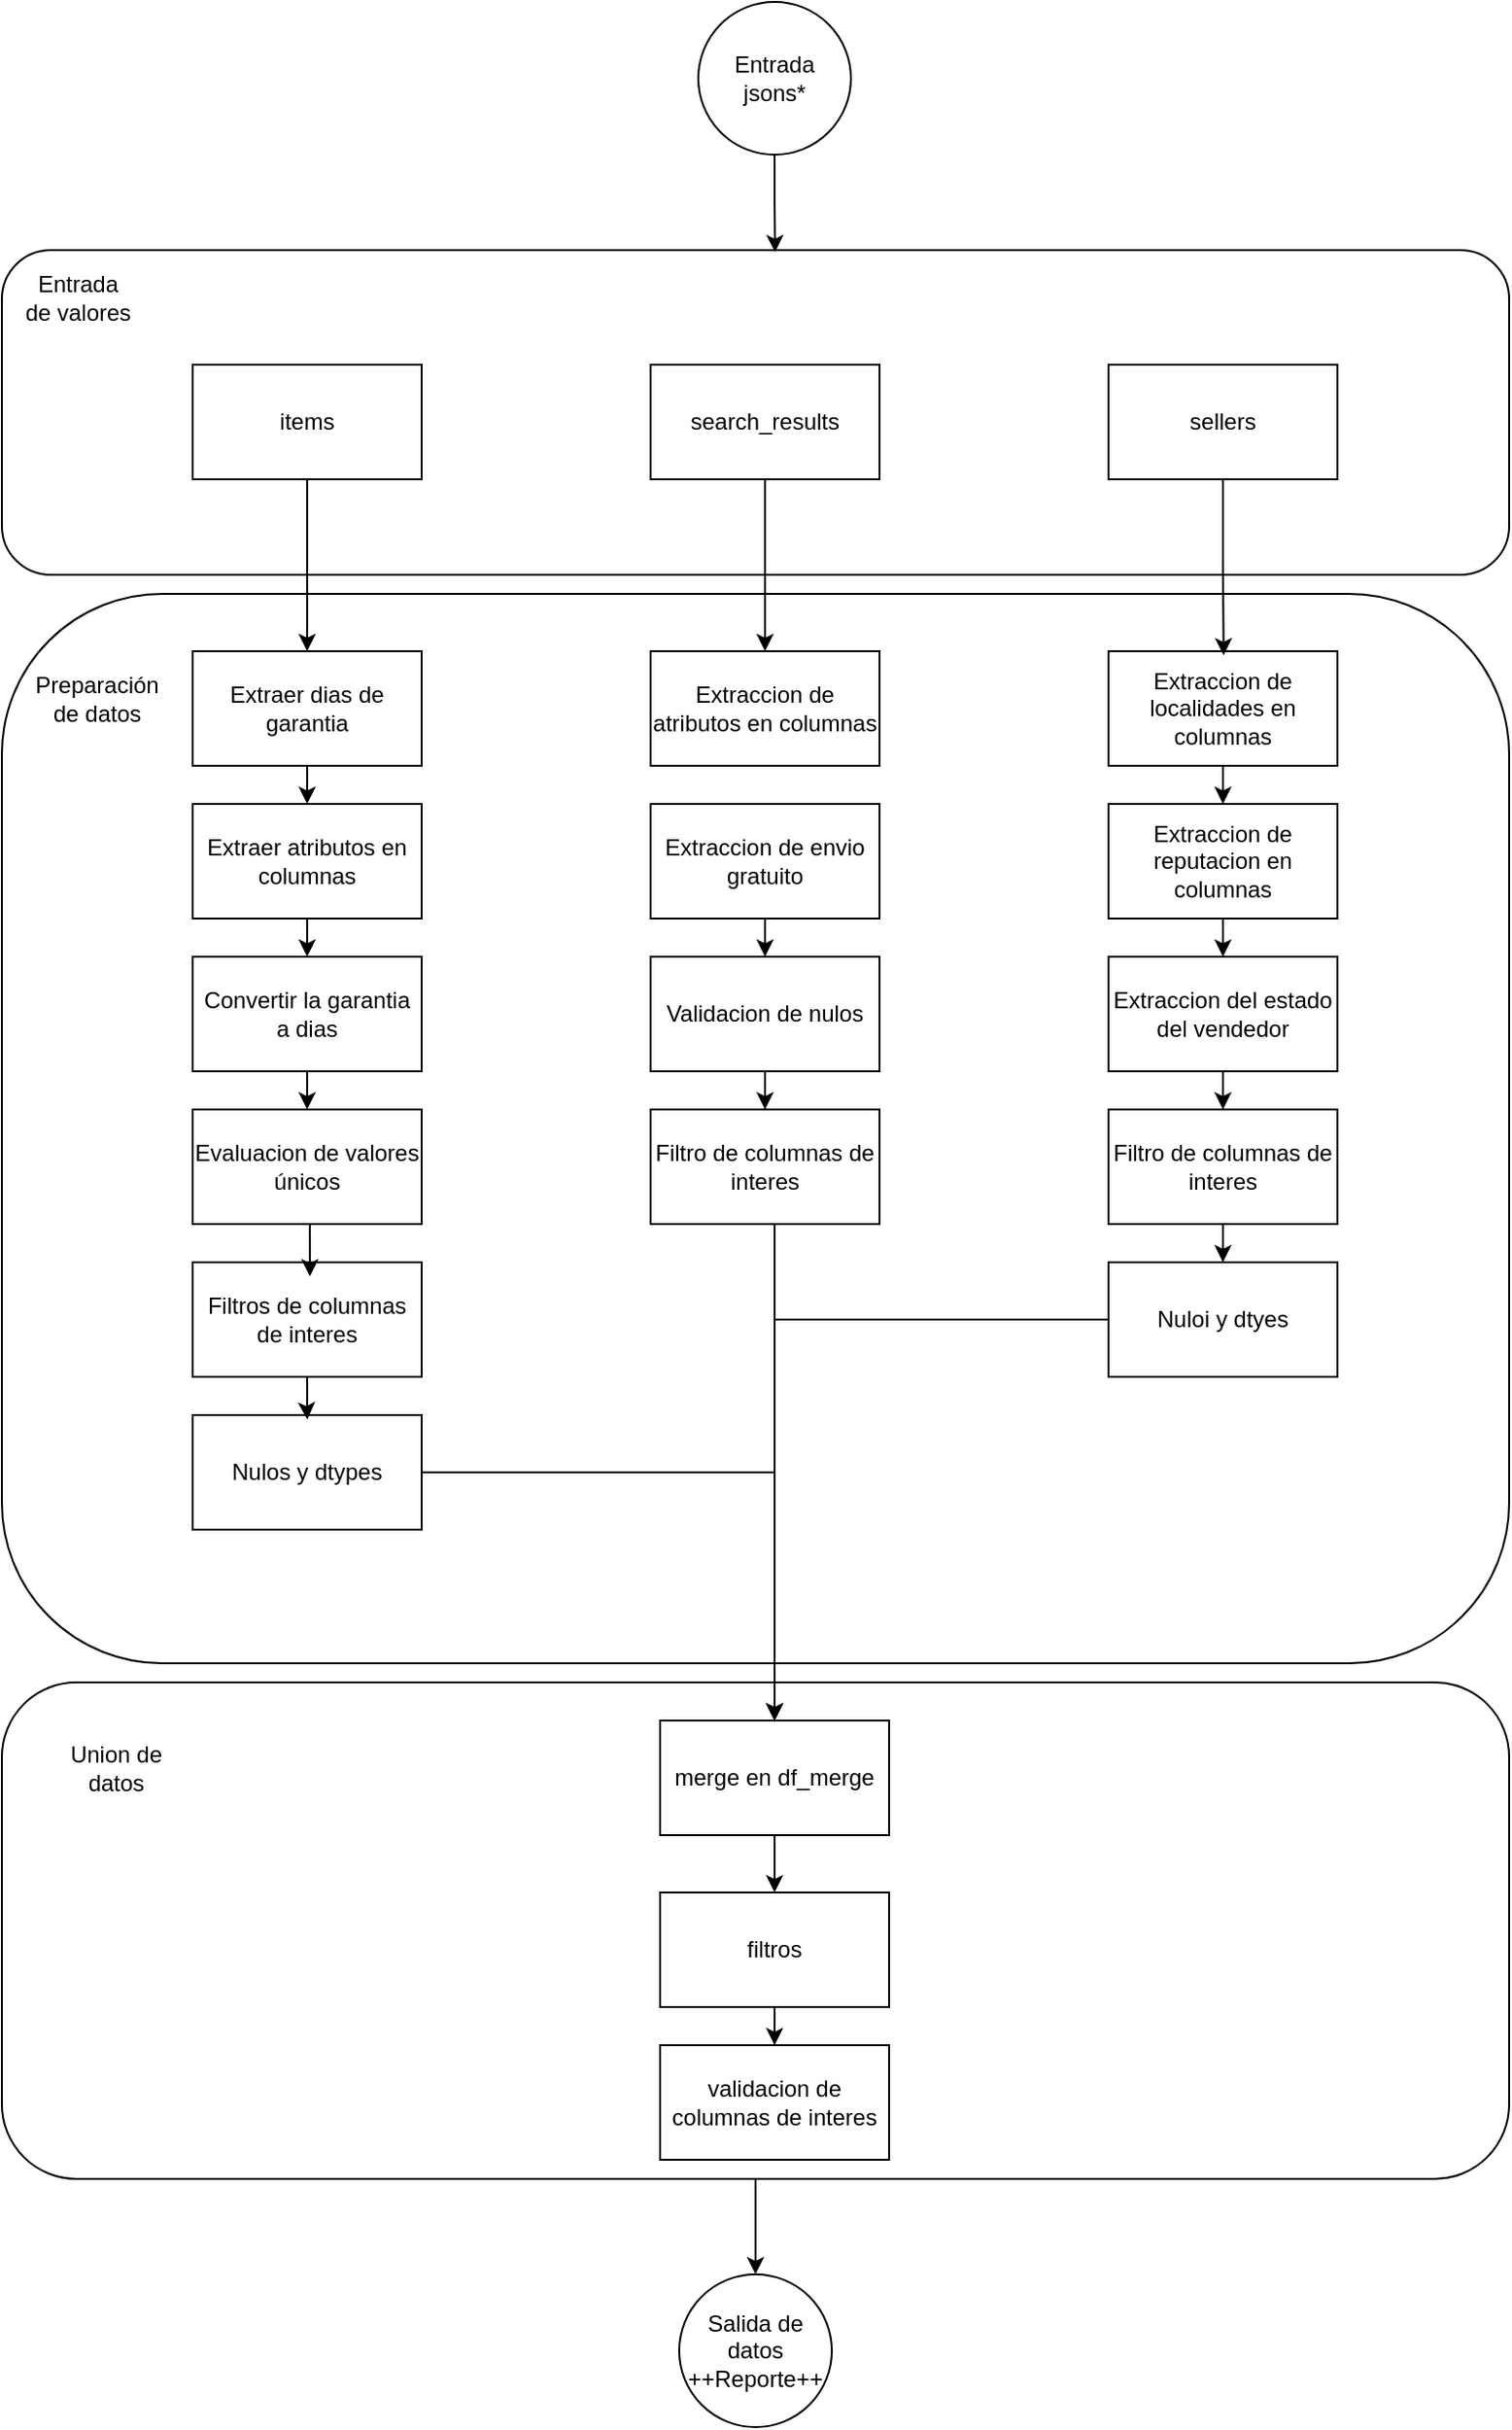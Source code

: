 <mxfile version="24.7.8">
  <diagram name="Page-1" id="H6vTSnC37a5MrerZ-615">
    <mxGraphModel dx="3585" dy="3250" grid="1" gridSize="10" guides="1" tooltips="1" connect="1" arrows="1" fold="1" page="1" pageScale="1" pageWidth="850" pageHeight="1100" math="0" shadow="0">
      <root>
        <mxCell id="0" />
        <mxCell id="1" parent="0" />
        <mxCell id="qr5-4PPlX9GTouIv7q53-56" style="edgeStyle=orthogonalEdgeStyle;rounded=0;orthogonalLoop=1;jettySize=auto;html=1;" edge="1" parent="1" source="qr5-4PPlX9GTouIv7q53-51" target="qr5-4PPlX9GTouIv7q53-53">
          <mxGeometry relative="1" as="geometry" />
        </mxCell>
        <mxCell id="qr5-4PPlX9GTouIv7q53-51" value="" style="rounded=1;whiteSpace=wrap;html=1;" vertex="1" parent="1">
          <mxGeometry x="20" y="870" width="790" height="260" as="geometry" />
        </mxCell>
        <mxCell id="qr5-4PPlX9GTouIv7q53-24" value="" style="rounded=1;whiteSpace=wrap;html=1;" vertex="1" parent="1">
          <mxGeometry x="20" y="300" width="790" height="560" as="geometry" />
        </mxCell>
        <mxCell id="qr5-4PPlX9GTouIv7q53-4" value="" style="rounded=1;whiteSpace=wrap;html=1;" vertex="1" parent="1">
          <mxGeometry x="20" y="120" width="790" height="170" as="geometry" />
        </mxCell>
        <mxCell id="qr5-4PPlX9GTouIv7q53-26" style="edgeStyle=orthogonalEdgeStyle;rounded=0;orthogonalLoop=1;jettySize=auto;html=1;" edge="1" parent="1" source="qr5-4PPlX9GTouIv7q53-1" target="qr5-4PPlX9GTouIv7q53-6">
          <mxGeometry relative="1" as="geometry" />
        </mxCell>
        <mxCell id="qr5-4PPlX9GTouIv7q53-1" value="items" style="rounded=0;whiteSpace=wrap;html=1;" vertex="1" parent="1">
          <mxGeometry x="120" y="180" width="120" height="60" as="geometry" />
        </mxCell>
        <mxCell id="qr5-4PPlX9GTouIv7q53-33" style="edgeStyle=orthogonalEdgeStyle;rounded=0;orthogonalLoop=1;jettySize=auto;html=1;" edge="1" parent="1" source="qr5-4PPlX9GTouIv7q53-2" target="qr5-4PPlX9GTouIv7q53-16">
          <mxGeometry relative="1" as="geometry" />
        </mxCell>
        <mxCell id="qr5-4PPlX9GTouIv7q53-2" value="search_results" style="rounded=0;whiteSpace=wrap;html=1;" vertex="1" parent="1">
          <mxGeometry x="360" y="180" width="120" height="60" as="geometry" />
        </mxCell>
        <mxCell id="qr5-4PPlX9GTouIv7q53-3" value="sellers" style="rounded=0;whiteSpace=wrap;html=1;" vertex="1" parent="1">
          <mxGeometry x="600" y="180" width="120" height="60" as="geometry" />
        </mxCell>
        <mxCell id="qr5-4PPlX9GTouIv7q53-5" value="Entrada de valores" style="text;html=1;align=center;verticalAlign=middle;whiteSpace=wrap;rounded=0;" vertex="1" parent="1">
          <mxGeometry x="30" y="130" width="60" height="30" as="geometry" />
        </mxCell>
        <mxCell id="qr5-4PPlX9GTouIv7q53-27" style="edgeStyle=orthogonalEdgeStyle;rounded=0;orthogonalLoop=1;jettySize=auto;html=1;exitX=0.5;exitY=1;exitDx=0;exitDy=0;entryX=0.5;entryY=0;entryDx=0;entryDy=0;" edge="1" parent="1" source="qr5-4PPlX9GTouIv7q53-6" target="qr5-4PPlX9GTouIv7q53-7">
          <mxGeometry relative="1" as="geometry" />
        </mxCell>
        <mxCell id="qr5-4PPlX9GTouIv7q53-6" value="Extraer dias de garantia" style="rounded=0;whiteSpace=wrap;html=1;" vertex="1" parent="1">
          <mxGeometry x="120" y="330" width="120" height="60" as="geometry" />
        </mxCell>
        <mxCell id="qr5-4PPlX9GTouIv7q53-28" style="edgeStyle=orthogonalEdgeStyle;rounded=0;orthogonalLoop=1;jettySize=auto;html=1;exitX=0.5;exitY=1;exitDx=0;exitDy=0;entryX=0.5;entryY=0;entryDx=0;entryDy=0;" edge="1" parent="1" source="qr5-4PPlX9GTouIv7q53-7" target="qr5-4PPlX9GTouIv7q53-10">
          <mxGeometry relative="1" as="geometry" />
        </mxCell>
        <mxCell id="qr5-4PPlX9GTouIv7q53-7" value="Extraer atributos en columnas" style="rounded=0;whiteSpace=wrap;html=1;" vertex="1" parent="1">
          <mxGeometry x="120" y="410" width="120" height="60" as="geometry" />
        </mxCell>
        <mxCell id="qr5-4PPlX9GTouIv7q53-8" value="Evaluacion de valores únicos" style="rounded=0;whiteSpace=wrap;html=1;" vertex="1" parent="1">
          <mxGeometry x="120" y="570" width="120" height="60" as="geometry" />
        </mxCell>
        <mxCell id="qr5-4PPlX9GTouIv7q53-34" style="edgeStyle=orthogonalEdgeStyle;rounded=0;orthogonalLoop=1;jettySize=auto;html=1;entryX=0.5;entryY=0;entryDx=0;entryDy=0;" edge="1" parent="1" source="qr5-4PPlX9GTouIv7q53-9" target="qr5-4PPlX9GTouIv7q53-17">
          <mxGeometry relative="1" as="geometry" />
        </mxCell>
        <mxCell id="qr5-4PPlX9GTouIv7q53-9" value="Extraccion de envio gratuito" style="rounded=0;whiteSpace=wrap;html=1;" vertex="1" parent="1">
          <mxGeometry x="360" y="410" width="120" height="60" as="geometry" />
        </mxCell>
        <mxCell id="qr5-4PPlX9GTouIv7q53-29" style="edgeStyle=orthogonalEdgeStyle;rounded=0;orthogonalLoop=1;jettySize=auto;html=1;exitX=0.5;exitY=1;exitDx=0;exitDy=0;entryX=0.5;entryY=0;entryDx=0;entryDy=0;" edge="1" parent="1" source="qr5-4PPlX9GTouIv7q53-10" target="qr5-4PPlX9GTouIv7q53-8">
          <mxGeometry relative="1" as="geometry" />
        </mxCell>
        <mxCell id="qr5-4PPlX9GTouIv7q53-10" value="Convertir la garantia a dias" style="rounded=0;whiteSpace=wrap;html=1;" vertex="1" parent="1">
          <mxGeometry x="120" y="490" width="120" height="60" as="geometry" />
        </mxCell>
        <mxCell id="qr5-4PPlX9GTouIv7q53-11" value="Filtros de columnas de interes" style="rounded=0;whiteSpace=wrap;html=1;" vertex="1" parent="1">
          <mxGeometry x="120" y="650" width="120" height="60" as="geometry" />
        </mxCell>
        <mxCell id="qr5-4PPlX9GTouIv7q53-50" style="edgeStyle=orthogonalEdgeStyle;rounded=0;orthogonalLoop=1;jettySize=auto;html=1;entryX=0.5;entryY=0;entryDx=0;entryDy=0;" edge="1" parent="1" source="qr5-4PPlX9GTouIv7q53-12" target="qr5-4PPlX9GTouIv7q53-42">
          <mxGeometry relative="1" as="geometry" />
        </mxCell>
        <mxCell id="qr5-4PPlX9GTouIv7q53-12" value="Nuloi y dtyes" style="rounded=0;whiteSpace=wrap;html=1;" vertex="1" parent="1">
          <mxGeometry x="600" y="650" width="120" height="60" as="geometry" />
        </mxCell>
        <mxCell id="qr5-4PPlX9GTouIv7q53-48" style="edgeStyle=orthogonalEdgeStyle;rounded=0;orthogonalLoop=1;jettySize=auto;html=1;entryX=0.5;entryY=0;entryDx=0;entryDy=0;" edge="1" parent="1" source="qr5-4PPlX9GTouIv7q53-13" target="qr5-4PPlX9GTouIv7q53-42">
          <mxGeometry relative="1" as="geometry" />
        </mxCell>
        <mxCell id="qr5-4PPlX9GTouIv7q53-13" value="Nulos y dtypes" style="rounded=0;whiteSpace=wrap;html=1;" vertex="1" parent="1">
          <mxGeometry x="120" y="730" width="120" height="60" as="geometry" />
        </mxCell>
        <mxCell id="qr5-4PPlX9GTouIv7q53-16" value="Extraccion de atributos en columnas" style="rounded=0;whiteSpace=wrap;html=1;" vertex="1" parent="1">
          <mxGeometry x="360" y="330" width="120" height="60" as="geometry" />
        </mxCell>
        <mxCell id="qr5-4PPlX9GTouIv7q53-35" style="edgeStyle=orthogonalEdgeStyle;rounded=0;orthogonalLoop=1;jettySize=auto;html=1;entryX=0.5;entryY=0;entryDx=0;entryDy=0;" edge="1" parent="1" source="qr5-4PPlX9GTouIv7q53-17" target="qr5-4PPlX9GTouIv7q53-19">
          <mxGeometry relative="1" as="geometry" />
        </mxCell>
        <mxCell id="qr5-4PPlX9GTouIv7q53-17" value="Validacion de nulos" style="rounded=0;whiteSpace=wrap;html=1;" vertex="1" parent="1">
          <mxGeometry x="360" y="490" width="120" height="60" as="geometry" />
        </mxCell>
        <mxCell id="qr5-4PPlX9GTouIv7q53-49" style="edgeStyle=orthogonalEdgeStyle;rounded=0;orthogonalLoop=1;jettySize=auto;html=1;entryX=0.5;entryY=0;entryDx=0;entryDy=0;" edge="1" parent="1" source="qr5-4PPlX9GTouIv7q53-19" target="qr5-4PPlX9GTouIv7q53-42">
          <mxGeometry relative="1" as="geometry">
            <Array as="points">
              <mxPoint x="425" y="700" />
              <mxPoint x="425" y="700" />
            </Array>
          </mxGeometry>
        </mxCell>
        <mxCell id="qr5-4PPlX9GTouIv7q53-19" value="Filtro de columnas de interes" style="rounded=0;whiteSpace=wrap;html=1;" vertex="1" parent="1">
          <mxGeometry x="360" y="570" width="120" height="60" as="geometry" />
        </mxCell>
        <mxCell id="qr5-4PPlX9GTouIv7q53-38" style="edgeStyle=orthogonalEdgeStyle;rounded=0;orthogonalLoop=1;jettySize=auto;html=1;entryX=0.5;entryY=0;entryDx=0;entryDy=0;" edge="1" parent="1" source="qr5-4PPlX9GTouIv7q53-20" target="qr5-4PPlX9GTouIv7q53-22">
          <mxGeometry relative="1" as="geometry" />
        </mxCell>
        <mxCell id="qr5-4PPlX9GTouIv7q53-20" value="Extraccion de reputacion en columnas" style="rounded=0;whiteSpace=wrap;html=1;" vertex="1" parent="1">
          <mxGeometry x="600" y="410" width="120" height="60" as="geometry" />
        </mxCell>
        <mxCell id="qr5-4PPlX9GTouIv7q53-37" style="edgeStyle=orthogonalEdgeStyle;rounded=0;orthogonalLoop=1;jettySize=auto;html=1;entryX=0.5;entryY=0;entryDx=0;entryDy=0;" edge="1" parent="1" source="qr5-4PPlX9GTouIv7q53-21" target="qr5-4PPlX9GTouIv7q53-20">
          <mxGeometry relative="1" as="geometry" />
        </mxCell>
        <mxCell id="qr5-4PPlX9GTouIv7q53-21" value="Extraccion de localidades en columnas" style="rounded=0;whiteSpace=wrap;html=1;" vertex="1" parent="1">
          <mxGeometry x="600" y="330" width="120" height="60" as="geometry" />
        </mxCell>
        <mxCell id="qr5-4PPlX9GTouIv7q53-39" style="edgeStyle=orthogonalEdgeStyle;rounded=0;orthogonalLoop=1;jettySize=auto;html=1;entryX=0.5;entryY=0;entryDx=0;entryDy=0;" edge="1" parent="1" source="qr5-4PPlX9GTouIv7q53-22" target="qr5-4PPlX9GTouIv7q53-23">
          <mxGeometry relative="1" as="geometry" />
        </mxCell>
        <mxCell id="qr5-4PPlX9GTouIv7q53-22" value="Extraccion del estado del vendedor" style="rounded=0;whiteSpace=wrap;html=1;" vertex="1" parent="1">
          <mxGeometry x="600" y="490" width="120" height="60" as="geometry" />
        </mxCell>
        <mxCell id="qr5-4PPlX9GTouIv7q53-40" style="edgeStyle=orthogonalEdgeStyle;rounded=0;orthogonalLoop=1;jettySize=auto;html=1;entryX=0.5;entryY=0;entryDx=0;entryDy=0;" edge="1" parent="1" source="qr5-4PPlX9GTouIv7q53-23" target="qr5-4PPlX9GTouIv7q53-12">
          <mxGeometry relative="1" as="geometry" />
        </mxCell>
        <mxCell id="qr5-4PPlX9GTouIv7q53-23" value="Filtro de columnas de interes" style="rounded=0;whiteSpace=wrap;html=1;" vertex="1" parent="1">
          <mxGeometry x="600" y="570" width="120" height="60" as="geometry" />
        </mxCell>
        <mxCell id="qr5-4PPlX9GTouIv7q53-25" value="Preparación de datos" style="text;html=1;align=center;verticalAlign=middle;whiteSpace=wrap;rounded=0;" vertex="1" parent="1">
          <mxGeometry x="40" y="340" width="60" height="30" as="geometry" />
        </mxCell>
        <mxCell id="qr5-4PPlX9GTouIv7q53-30" style="edgeStyle=orthogonalEdgeStyle;rounded=0;orthogonalLoop=1;jettySize=auto;html=1;exitX=0.5;exitY=1;exitDx=0;exitDy=0;entryX=0.512;entryY=0.123;entryDx=0;entryDy=0;entryPerimeter=0;" edge="1" parent="1" source="qr5-4PPlX9GTouIv7q53-8" target="qr5-4PPlX9GTouIv7q53-11">
          <mxGeometry relative="1" as="geometry" />
        </mxCell>
        <mxCell id="qr5-4PPlX9GTouIv7q53-32" style="edgeStyle=orthogonalEdgeStyle;rounded=0;orthogonalLoop=1;jettySize=auto;html=1;entryX=0.501;entryY=0.039;entryDx=0;entryDy=0;entryPerimeter=0;" edge="1" parent="1" source="qr5-4PPlX9GTouIv7q53-11" target="qr5-4PPlX9GTouIv7q53-13">
          <mxGeometry relative="1" as="geometry" />
        </mxCell>
        <mxCell id="qr5-4PPlX9GTouIv7q53-36" style="edgeStyle=orthogonalEdgeStyle;rounded=0;orthogonalLoop=1;jettySize=auto;html=1;entryX=0.503;entryY=0.036;entryDx=0;entryDy=0;entryPerimeter=0;" edge="1" parent="1" source="qr5-4PPlX9GTouIv7q53-3" target="qr5-4PPlX9GTouIv7q53-21">
          <mxGeometry relative="1" as="geometry" />
        </mxCell>
        <mxCell id="qr5-4PPlX9GTouIv7q53-46" style="edgeStyle=orthogonalEdgeStyle;rounded=0;orthogonalLoop=1;jettySize=auto;html=1;entryX=0.5;entryY=0;entryDx=0;entryDy=0;" edge="1" parent="1" source="qr5-4PPlX9GTouIv7q53-42" target="qr5-4PPlX9GTouIv7q53-43">
          <mxGeometry relative="1" as="geometry" />
        </mxCell>
        <mxCell id="qr5-4PPlX9GTouIv7q53-42" value="merge en df_merge" style="rounded=0;whiteSpace=wrap;html=1;" vertex="1" parent="1">
          <mxGeometry x="365" y="890" width="120" height="60" as="geometry" />
        </mxCell>
        <mxCell id="qr5-4PPlX9GTouIv7q53-47" style="edgeStyle=orthogonalEdgeStyle;rounded=0;orthogonalLoop=1;jettySize=auto;html=1;entryX=0.5;entryY=0;entryDx=0;entryDy=0;" edge="1" parent="1" source="qr5-4PPlX9GTouIv7q53-43" target="qr5-4PPlX9GTouIv7q53-44">
          <mxGeometry relative="1" as="geometry" />
        </mxCell>
        <mxCell id="qr5-4PPlX9GTouIv7q53-43" value="filtros" style="rounded=0;whiteSpace=wrap;html=1;" vertex="1" parent="1">
          <mxGeometry x="365" y="980" width="120" height="60" as="geometry" />
        </mxCell>
        <mxCell id="qr5-4PPlX9GTouIv7q53-44" value="validacion de columnas de interes" style="rounded=0;whiteSpace=wrap;html=1;" vertex="1" parent="1">
          <mxGeometry x="365" y="1060" width="120" height="60" as="geometry" />
        </mxCell>
        <mxCell id="qr5-4PPlX9GTouIv7q53-52" value="Union de datos" style="text;html=1;align=center;verticalAlign=middle;whiteSpace=wrap;rounded=0;" vertex="1" parent="1">
          <mxGeometry x="50" y="900" width="60" height="30" as="geometry" />
        </mxCell>
        <mxCell id="qr5-4PPlX9GTouIv7q53-53" value="Salida de datos&lt;div&gt;++Reporte++&lt;/div&gt;" style="ellipse;whiteSpace=wrap;html=1;aspect=fixed;" vertex="1" parent="1">
          <mxGeometry x="375" y="1180" width="80" height="80" as="geometry" />
        </mxCell>
        <mxCell id="qr5-4PPlX9GTouIv7q53-54" value="Entrada&lt;div&gt;jsons*&lt;/div&gt;" style="ellipse;whiteSpace=wrap;html=1;aspect=fixed;" vertex="1" parent="1">
          <mxGeometry x="385" y="-10" width="80" height="80" as="geometry" />
        </mxCell>
        <mxCell id="qr5-4PPlX9GTouIv7q53-55" style="edgeStyle=orthogonalEdgeStyle;rounded=0;orthogonalLoop=1;jettySize=auto;html=1;entryX=0.513;entryY=0.006;entryDx=0;entryDy=0;entryPerimeter=0;" edge="1" parent="1" source="qr5-4PPlX9GTouIv7q53-54" target="qr5-4PPlX9GTouIv7q53-4">
          <mxGeometry relative="1" as="geometry" />
        </mxCell>
      </root>
    </mxGraphModel>
  </diagram>
</mxfile>
